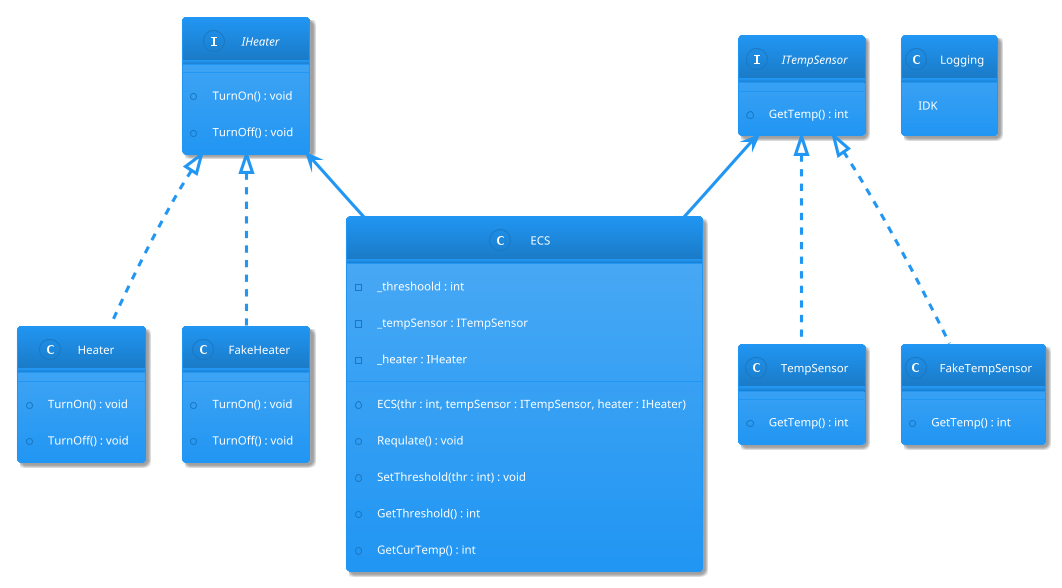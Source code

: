 @startuml
!theme materia




class ECS {
    - _threshoold : int
    - _tempSensor : ITempSensor
    - _heater : IHeater
    + ECS(thr : int, tempSensor : ITempSensor, heater : IHeater)
    + Requlate() : void
    + SetThreshold(thr : int) : void
    + GetThreshold() : int
    + GetCurTemp() : int
}


class Heater{
    + TurnOn() : void
    + TurnOff() : void
}


class TempSensor {
    + GetTemp() : int
}

class FakeHeater{
    + TurnOn() : void
    + TurnOff() : void
}


class FakeTempSensor {
    + GetTemp() : int
}


Interface IHeater {
    + TurnOn() : void
    + TurnOff() : void
}

Interface ITempSensor {
    + GetTemp() : int
}

class Logging {
    IDK
}



ITempSensor <-- ECS
IHeater <-- ECS
ITempSensor <|..TempSensor
IHeater <|.. Heater
ITempSensor <|..FakeTempSensor
IHeater <|.. FakeHeater

@enduml